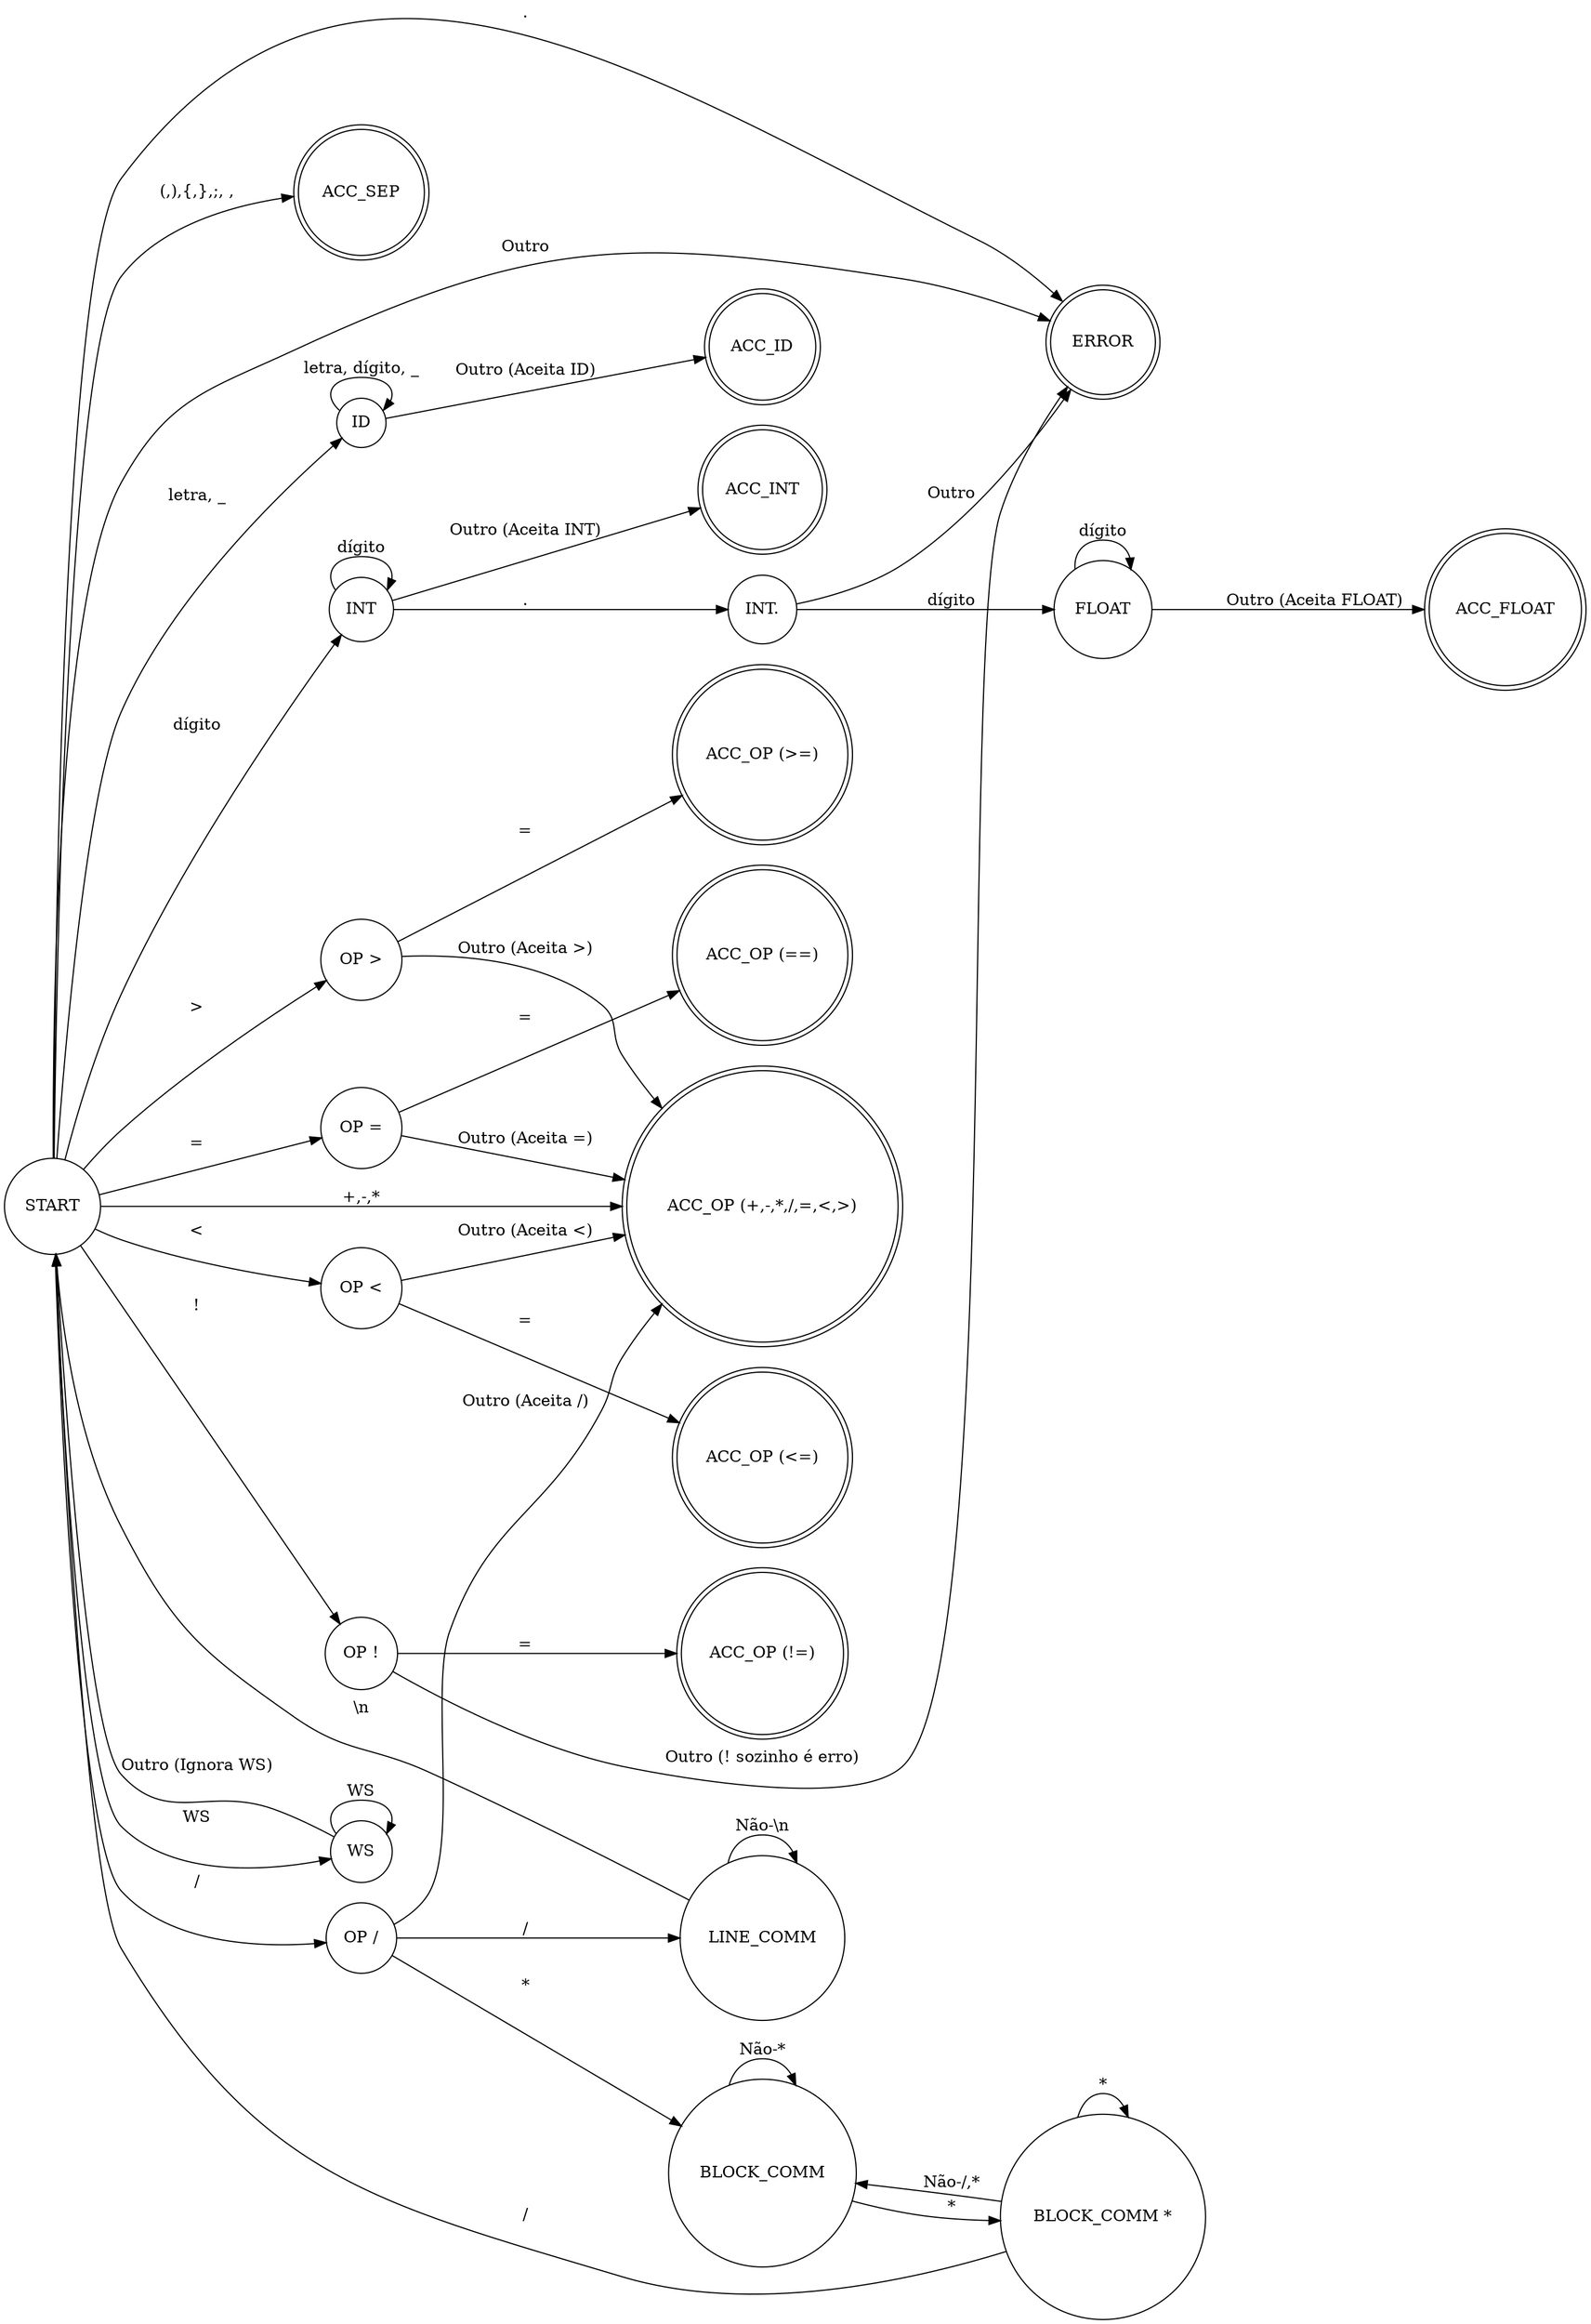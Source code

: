 digraph LexerAFD {
    rankdir=LR;
    node [shape = circle];
    q0 [label="START"];

    // Estados Finais (duplo círculo)
    node [shape = doublecircle];
    q1_acc [label="ACC_ID"];
    q2_acc [label="ACC_INT"];
    q4_acc [label="ACC_FLOAT"];
    q9 [label="ACC_OP (==)"];
    q11 [label="ACC_OP (<=)"];
    q13 [label="ACC_OP (>=)"];
    q15 [label="ACC_OP (!=)"];
    q16 [label="ACC_OP (+,-,*,/,=,<,>)"];
    q17 [label="ACC_SEP"];
    q_err [label="ERROR"];

    // Estados Intermediários
    node [shape = circle];
    q1 [label="ID"];
    q2 [label="INT"];
    q3 [label="INT."];
    q4 [label="FLOAT"];
    q5 [label="OP /"];
    q6 [label="LINE_COMM"];
    q7 [label="BLOCK_COMM"];
    q7a [label="BLOCK_COMM *"];
    q8 [label="OP ="];
    q10 [label="OP <"];
    q12 [label="OP >"];
    q14 [label="OP !"];
    q18 [label="WS"];

    // Transições
    q0 -> q1 [label="letra, _"];
    q0 -> q2 [label="dígito"];
    q0 -> q5 [label="/"];
    q0 -> q8 [label="="];
    q0 -> q10 [label="<"];
    q0 -> q12 [label=">"];
    q0 -> q14 [label="!"];
    q0 -> q16 [label="+,-,*"];
    q0 -> q17 [label="(,),{,},;, ,"];
    q0 -> q18 [label="WS"];
    q0 -> q_err [label="."];
    q0 -> q_err [label="Outro"]; // Captura geral para erros não listados

    q1 -> q1 [label="letra, dígito, _"];
    q1 -> q1_acc [label="Outro (Aceita ID)"]; // Transição implícita de aceitação

    q2 -> q2 [label="dígito"];
    q2 -> q3 [label="."];
    q2 -> q2_acc [label="Outro (Aceita INT)"];

    q3 -> q4 [label="dígito"];
    q3 -> q_err [label="Outro"]; // Erro: 123. seguido por não-dígito

    q4 -> q4 [label="dígito"];
    q4 -> q4_acc [label="Outro (Aceita FLOAT)"];

    q5 -> q6 [label="/"];
    q5 -> q7 [label="*"];
    q5 -> q16 [label="Outro (Aceita /)"];

    q6 -> q6 [label="Não-\\n"];
    q6 -> q0 [label="\\n"];

    q7 -> q7a [label="*"];
    q7 -> q7 [label="Não-*"];
    q7a -> q0 [label="/"];
    q7a -> q7a [label="*"];
    q7a -> q7 [label="Não-/,*"];

    q8 -> q9 [label="="];
    q8 -> q16 [label="Outro (Aceita =)"];

    q10 -> q11 [label="="];
    q10 -> q16 [label="Outro (Aceita <)"];

    q12 -> q13 [label="="];
    q12 -> q16 [label="Outro (Aceita >)"];

    q14 -> q15 [label="="];
    q14 -> q_err [label="Outro (! sozinho é erro)"];

    q18 -> q18 [label="WS"];
    q18 -> q0 [label="Outro (Ignora WS)"];

    // Nota: As transições de aceitação (ex: q1 -> q1_acc) implicam que o token é retornado
    // e a análise recomeça em q0 com o caractere 'Outro'.
    // Estados finais como q9, q11, etc., também implicam reinício em q0 após aceitação.
}
